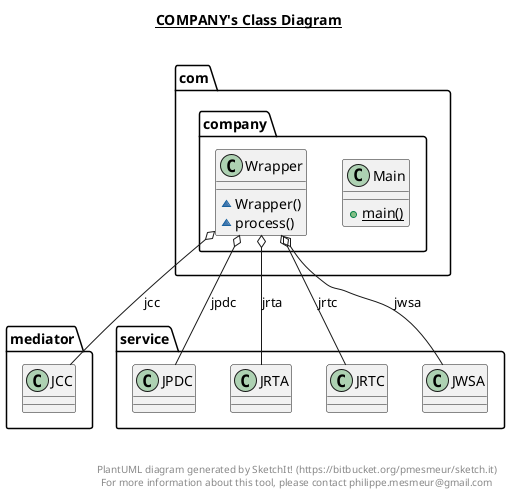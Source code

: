@startuml

title __COMPANY's Class Diagram__\n

  namespace com.company {
    class com.company.Main {
        {static} + main()
    }
  }
  

  namespace com.company {
    class com.company.Wrapper {
        ~ Wrapper()
        ~ process()
    }
  }
  

  com.company.Wrapper o-- mediator.JCC : jcc
  com.company.Wrapper o-- service.JPDC : jpdc
  com.company.Wrapper o-- service.JRTA : jrta
  com.company.Wrapper o-- service.JRTC : jrtc
  com.company.Wrapper o-- service.JWSA : jwsa


right footer


PlantUML diagram generated by SketchIt! (https://bitbucket.org/pmesmeur/sketch.it)
For more information about this tool, please contact philippe.mesmeur@gmail.com
endfooter

@enduml
